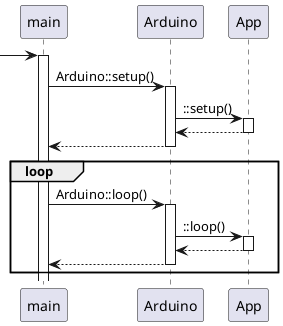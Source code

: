@startuml DynamicFlow

autoactivate on

participant main
participant Arduino
participant App

-> main

    main -> Arduino : Arduino::setup()

        Arduino ->  App :   ::setup()
        Arduino <-- App

    main <-- Arduino

    loop
        main -> Arduino : Arduino::loop()

            Arduino ->  App :   ::loop()
            Arduino <-- App

        main <-- Arduino
    end loop


@enduml

